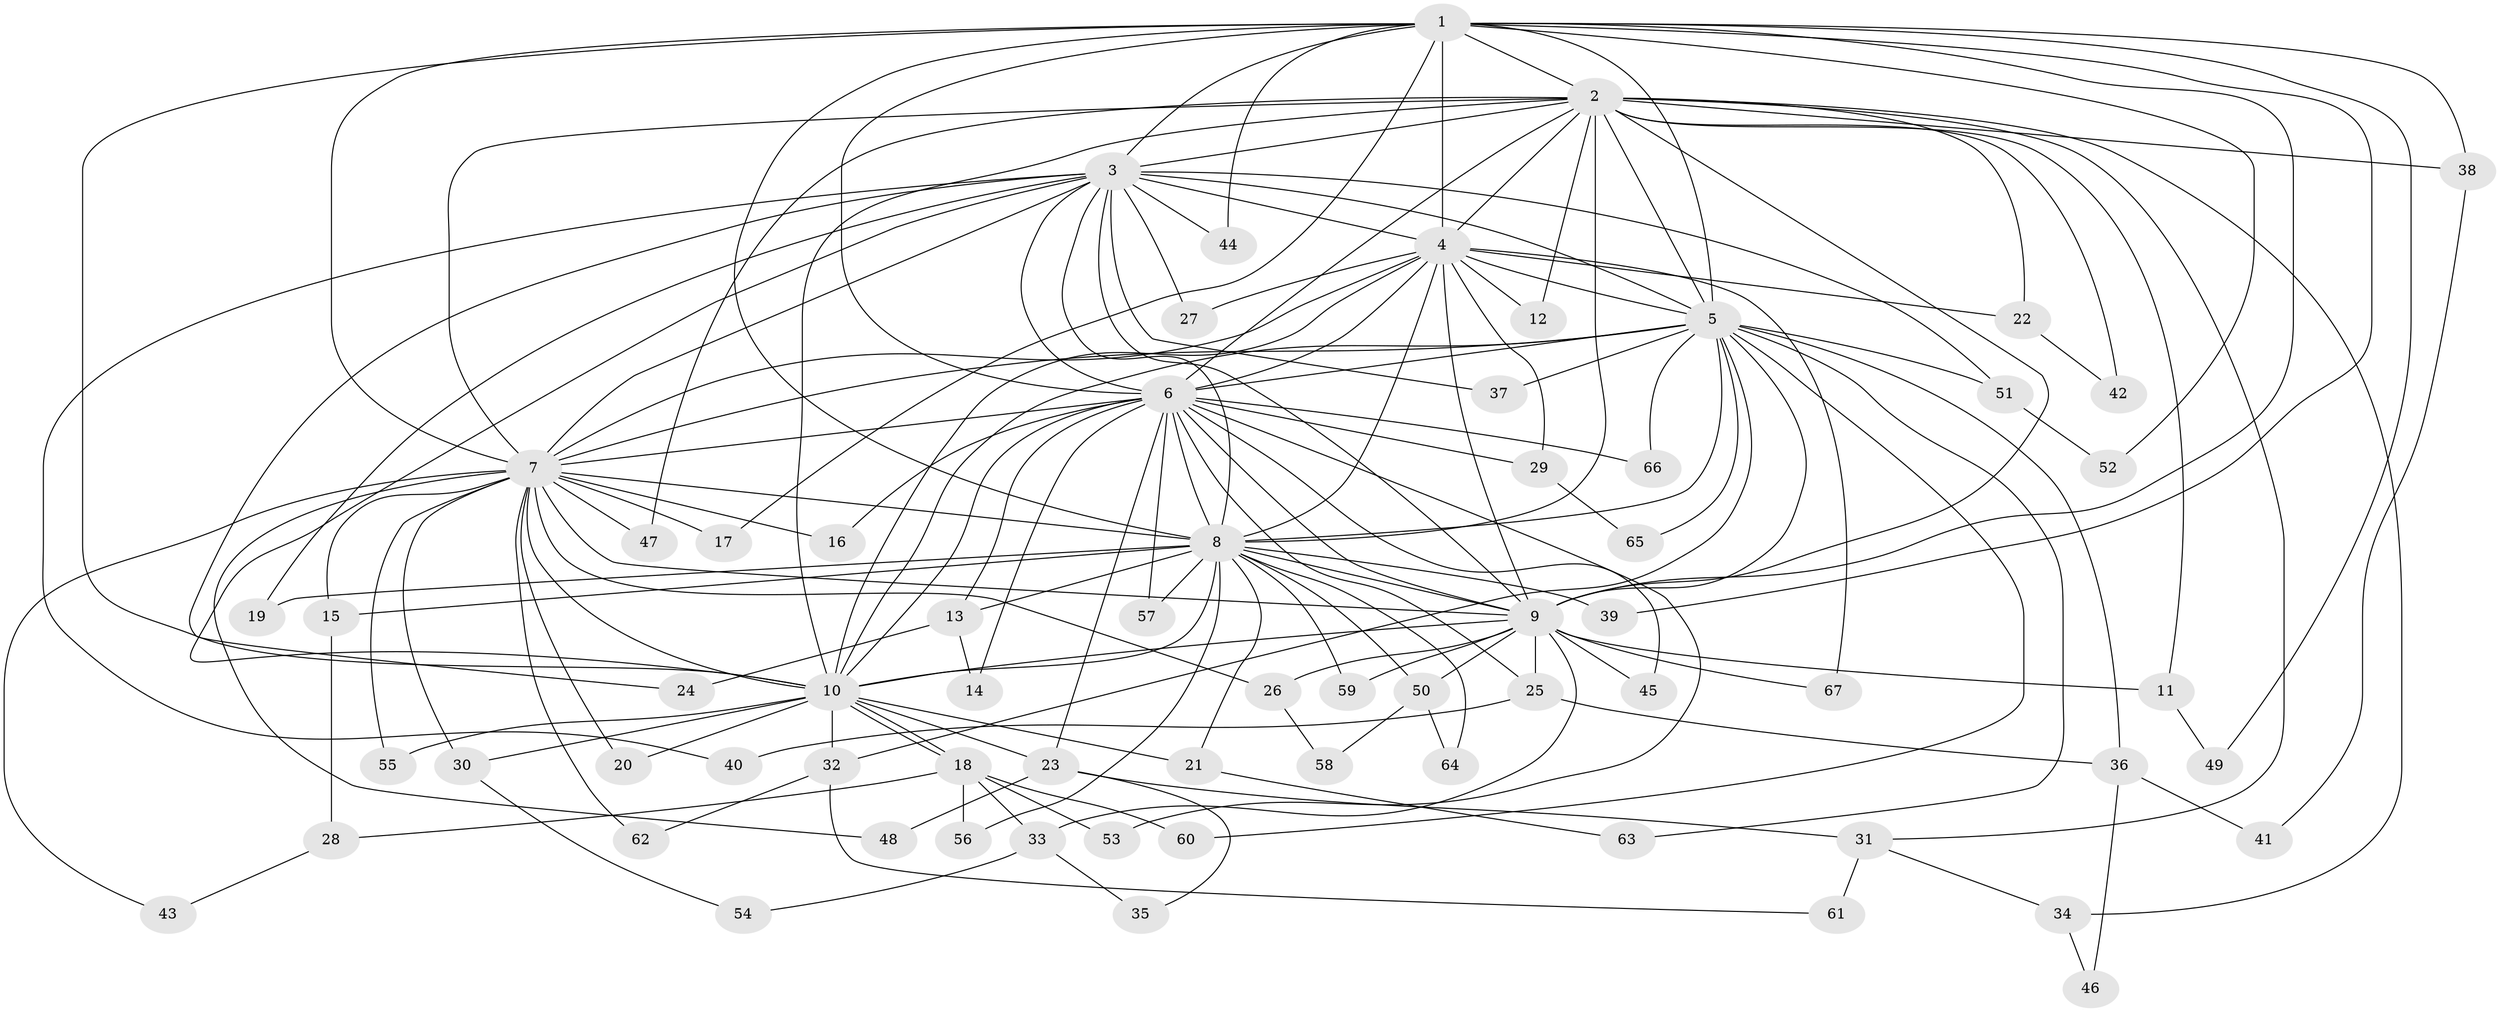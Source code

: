 // coarse degree distribution, {13: 0.05, 16: 0.025, 17: 0.075, 11: 0.025, 15: 0.05, 3: 0.25, 2: 0.45, 9: 0.025, 5: 0.025, 4: 0.025}
// Generated by graph-tools (version 1.1) at 2025/17/03/04/25 18:17:37]
// undirected, 67 vertices, 159 edges
graph export_dot {
graph [start="1"]
  node [color=gray90,style=filled];
  1;
  2;
  3;
  4;
  5;
  6;
  7;
  8;
  9;
  10;
  11;
  12;
  13;
  14;
  15;
  16;
  17;
  18;
  19;
  20;
  21;
  22;
  23;
  24;
  25;
  26;
  27;
  28;
  29;
  30;
  31;
  32;
  33;
  34;
  35;
  36;
  37;
  38;
  39;
  40;
  41;
  42;
  43;
  44;
  45;
  46;
  47;
  48;
  49;
  50;
  51;
  52;
  53;
  54;
  55;
  56;
  57;
  58;
  59;
  60;
  61;
  62;
  63;
  64;
  65;
  66;
  67;
  1 -- 2;
  1 -- 3;
  1 -- 4;
  1 -- 5;
  1 -- 6;
  1 -- 7;
  1 -- 8;
  1 -- 9;
  1 -- 10;
  1 -- 17;
  1 -- 38;
  1 -- 39;
  1 -- 44;
  1 -- 49;
  1 -- 52;
  2 -- 3;
  2 -- 4;
  2 -- 5;
  2 -- 6;
  2 -- 7;
  2 -- 8;
  2 -- 9;
  2 -- 10;
  2 -- 11;
  2 -- 12;
  2 -- 22;
  2 -- 31;
  2 -- 34;
  2 -- 38;
  2 -- 42;
  2 -- 47;
  3 -- 4;
  3 -- 5;
  3 -- 6;
  3 -- 7;
  3 -- 8;
  3 -- 9;
  3 -- 10;
  3 -- 19;
  3 -- 24;
  3 -- 27;
  3 -- 37;
  3 -- 40;
  3 -- 44;
  3 -- 51;
  4 -- 5;
  4 -- 6;
  4 -- 7;
  4 -- 8;
  4 -- 9;
  4 -- 10;
  4 -- 12;
  4 -- 22;
  4 -- 27;
  4 -- 29;
  4 -- 67;
  5 -- 6;
  5 -- 7;
  5 -- 8;
  5 -- 9;
  5 -- 10;
  5 -- 32;
  5 -- 36;
  5 -- 37;
  5 -- 51;
  5 -- 60;
  5 -- 63;
  5 -- 65;
  5 -- 66;
  6 -- 7;
  6 -- 8;
  6 -- 9;
  6 -- 10;
  6 -- 13;
  6 -- 14;
  6 -- 16;
  6 -- 23;
  6 -- 25;
  6 -- 29;
  6 -- 45;
  6 -- 53;
  6 -- 57;
  6 -- 66;
  7 -- 8;
  7 -- 9;
  7 -- 10;
  7 -- 15;
  7 -- 16;
  7 -- 17;
  7 -- 20;
  7 -- 26;
  7 -- 30;
  7 -- 43;
  7 -- 47;
  7 -- 48;
  7 -- 55;
  7 -- 62;
  8 -- 9;
  8 -- 10;
  8 -- 13;
  8 -- 15;
  8 -- 19;
  8 -- 21;
  8 -- 39;
  8 -- 50;
  8 -- 56;
  8 -- 57;
  8 -- 59;
  8 -- 64;
  9 -- 10;
  9 -- 11;
  9 -- 25;
  9 -- 26;
  9 -- 33;
  9 -- 45;
  9 -- 50;
  9 -- 59;
  9 -- 67;
  10 -- 18;
  10 -- 18;
  10 -- 20;
  10 -- 21;
  10 -- 23;
  10 -- 30;
  10 -- 32;
  10 -- 55;
  11 -- 49;
  13 -- 14;
  13 -- 24;
  15 -- 28;
  18 -- 28;
  18 -- 33;
  18 -- 53;
  18 -- 56;
  18 -- 60;
  21 -- 63;
  22 -- 42;
  23 -- 31;
  23 -- 35;
  23 -- 48;
  25 -- 36;
  25 -- 40;
  26 -- 58;
  28 -- 43;
  29 -- 65;
  30 -- 54;
  31 -- 34;
  31 -- 61;
  32 -- 61;
  32 -- 62;
  33 -- 35;
  33 -- 54;
  34 -- 46;
  36 -- 41;
  36 -- 46;
  38 -- 41;
  50 -- 58;
  50 -- 64;
  51 -- 52;
}
